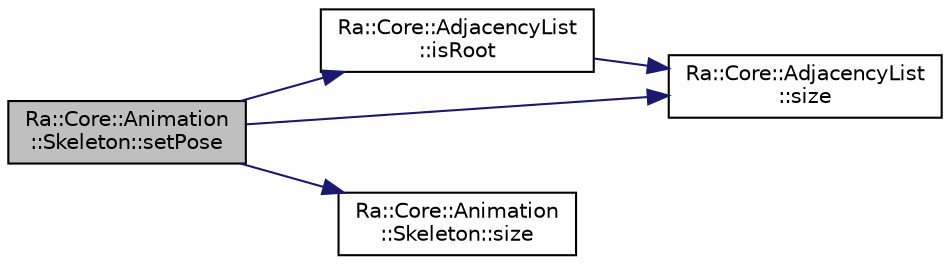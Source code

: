 digraph "Ra::Core::Animation::Skeleton::setPose"
{
 // INTERACTIVE_SVG=YES
 // LATEX_PDF_SIZE
  edge [fontname="Helvetica",fontsize="10",labelfontname="Helvetica",labelfontsize="10"];
  node [fontname="Helvetica",fontsize="10",shape=record];
  rankdir="LR";
  Node1 [label="Ra::Core::Animation\l::Skeleton::setPose",height=0.2,width=0.4,color="black", fillcolor="grey75", style="filled", fontcolor="black",tooltip=" "];
  Node1 -> Node2 [color="midnightblue",fontsize="10",style="solid",fontname="Helvetica"];
  Node2 [label="Ra::Core::AdjacencyList\l::isRoot",height=0.2,width=0.4,color="black", fillcolor="white", style="filled",URL="$classRa_1_1Core_1_1AdjacencyList.html#a9bf4ac88fdea50ef9916b641617d4827",tooltip="Return true if a node is a root node."];
  Node2 -> Node3 [color="midnightblue",fontsize="10",style="solid",fontname="Helvetica"];
  Node3 [label="Ra::Core::AdjacencyList\l::size",height=0.2,width=0.4,color="black", fillcolor="white", style="filled",URL="$classRa_1_1Core_1_1AdjacencyList.html#a48b78362d882a41b32f0df6aa1d42855",tooltip="Return the number of nodes in the graph."];
  Node1 -> Node3 [color="midnightblue",fontsize="10",style="solid",fontname="Helvetica"];
  Node1 -> Node4 [color="midnightblue",fontsize="10",style="solid",fontname="Helvetica"];
  Node4 [label="Ra::Core::Animation\l::Skeleton::size",height=0.2,width=0.4,color="black", fillcolor="white", style="filled",URL="$classRa_1_1Core_1_1Animation_1_1Skeleton.html#a5679e1beb544b515c4539ce48a2f2ba3",tooltip=" "];
}
